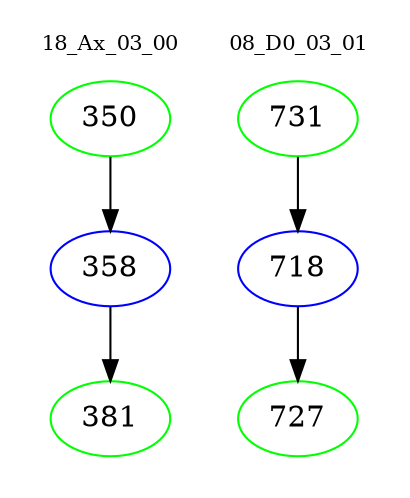 digraph{
subgraph cluster_0 {
color = white
label = "18_Ax_03_00";
fontsize=10;
T0_350 [label="350", color="green"]
T0_350 -> T0_358 [color="black"]
T0_358 [label="358", color="blue"]
T0_358 -> T0_381 [color="black"]
T0_381 [label="381", color="green"]
}
subgraph cluster_1 {
color = white
label = "08_D0_03_01";
fontsize=10;
T1_731 [label="731", color="green"]
T1_731 -> T1_718 [color="black"]
T1_718 [label="718", color="blue"]
T1_718 -> T1_727 [color="black"]
T1_727 [label="727", color="green"]
}
}
